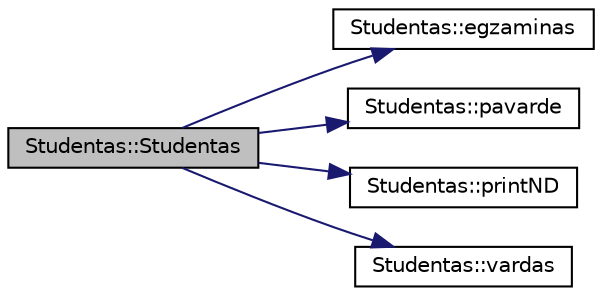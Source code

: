 digraph "Studentas::Studentas"
{
 // LATEX_PDF_SIZE
  edge [fontname="Helvetica",fontsize="10",labelfontname="Helvetica",labelfontsize="10"];
  node [fontname="Helvetica",fontsize="10",shape=record];
  rankdir="LR";
  Node1 [label="Studentas::Studentas",height=0.2,width=0.4,color="black", fillcolor="grey75", style="filled", fontcolor="black",tooltip=" "];
  Node1 -> Node2 [color="midnightblue",fontsize="10",style="solid",fontname="Helvetica"];
  Node2 [label="Studentas::egzaminas",height=0.2,width=0.4,color="black", fillcolor="white", style="filled",URL="$class_studentas.html#a567eb5e615bcd80fb2cb5e2ae7bdbfe1",tooltip=" "];
  Node1 -> Node3 [color="midnightblue",fontsize="10",style="solid",fontname="Helvetica"];
  Node3 [label="Studentas::pavarde",height=0.2,width=0.4,color="black", fillcolor="white", style="filled",URL="$class_studentas.html#af80936870cf0e4d66ae5cab31461e8ec",tooltip=" "];
  Node1 -> Node4 [color="midnightblue",fontsize="10",style="solid",fontname="Helvetica"];
  Node4 [label="Studentas::printND",height=0.2,width=0.4,color="black", fillcolor="white", style="filled",URL="$class_studentas.html#acf97a0a1d67e96d7c8b4194e5f2f4648",tooltip=" "];
  Node1 -> Node5 [color="midnightblue",fontsize="10",style="solid",fontname="Helvetica"];
  Node5 [label="Studentas::vardas",height=0.2,width=0.4,color="black", fillcolor="white", style="filled",URL="$class_studentas.html#a000a73298cd723400eeea22427bd437b",tooltip=" "];
}
